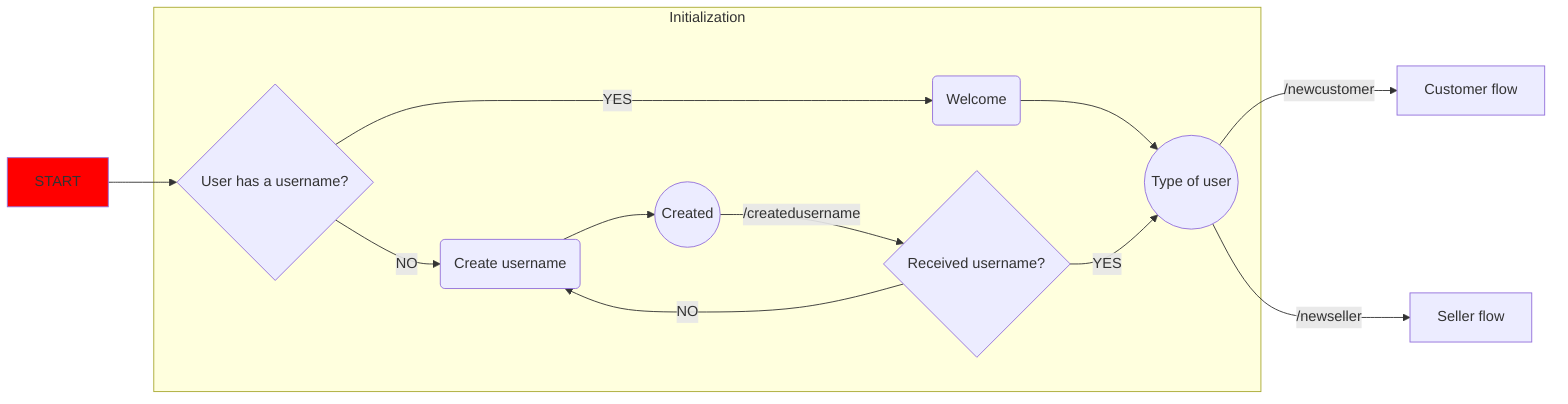 graph LR
START --> HASUSERNAME{User has a username?}
style START fill:#f00

subgraph Initialization
HASUSERNAME -- YES --> WELCOME(Welcome)

HASUSERNAME -- NO --> CREATE_USERNAME(Create username)

WELCOME --> CHOICE_TYPE((Type of user))

CREATE_USERNAME --> CREATED_BUTTON((Created))

CREATED_BUTTON -- /createdusername --> CREATED_USERNAME{Received username?}

CREATED_USERNAME -- YES --> CHOICE_TYPE
CREATED_USERNAME -- NO --> CREATE_USERNAME
end

CHOICE_TYPE -- /newcustomer --> CUSTOMER[Customer flow]

CHOICE_TYPE -- /newseller --> SELLER[Seller flow]